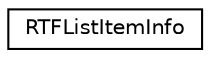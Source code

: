 digraph "Graphical Class Hierarchy"
{
 // INTERACTIVE_SVG=YES
 // LATEX_PDF_SIZE
  edge [fontname="Helvetica",fontsize="10",labelfontname="Helvetica",labelfontsize="10"];
  node [fontname="Helvetica",fontsize="10",shape=record];
  rankdir="LR";
  Node0 [label="RTFListItemInfo",height=0.2,width=0.4,color="black", fillcolor="white", style="filled",URL="$df/d51/struct_r_t_f_list_item_info.html",tooltip=" "];
}
